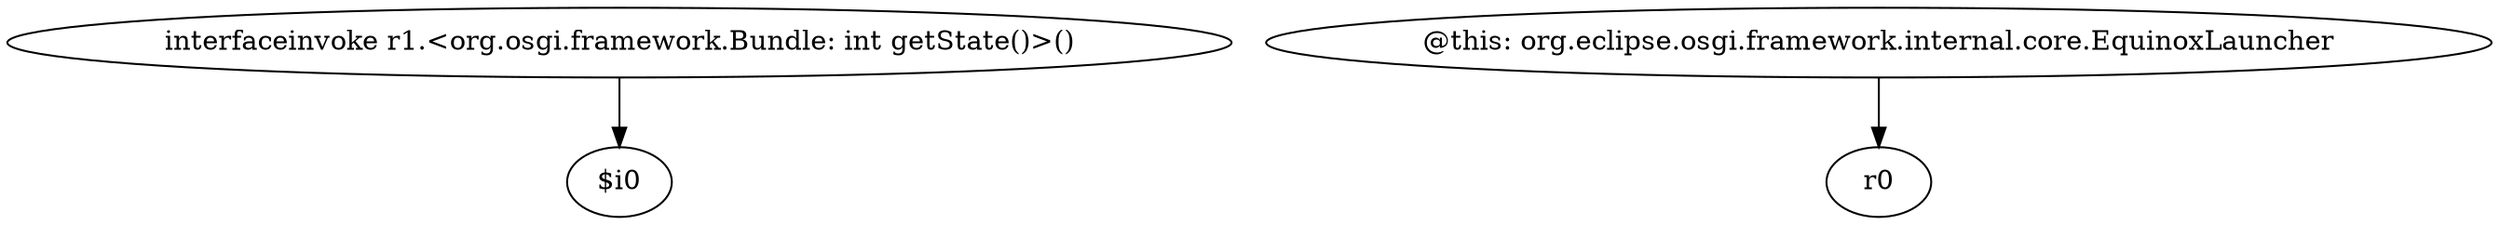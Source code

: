 digraph g {
0[label="interfaceinvoke r1.<org.osgi.framework.Bundle: int getState()>()"]
1[label="$i0"]
0->1[label=""]
2[label="@this: org.eclipse.osgi.framework.internal.core.EquinoxLauncher"]
3[label="r0"]
2->3[label=""]
}